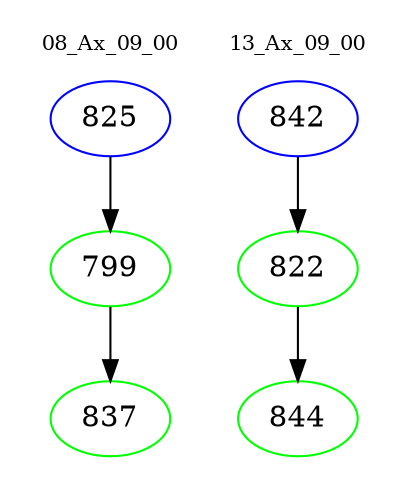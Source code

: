 digraph{
subgraph cluster_0 {
color = white
label = "08_Ax_09_00";
fontsize=10;
T0_825 [label="825", color="blue"]
T0_825 -> T0_799 [color="black"]
T0_799 [label="799", color="green"]
T0_799 -> T0_837 [color="black"]
T0_837 [label="837", color="green"]
}
subgraph cluster_1 {
color = white
label = "13_Ax_09_00";
fontsize=10;
T1_842 [label="842", color="blue"]
T1_842 -> T1_822 [color="black"]
T1_822 [label="822", color="green"]
T1_822 -> T1_844 [color="black"]
T1_844 [label="844", color="green"]
}
}
